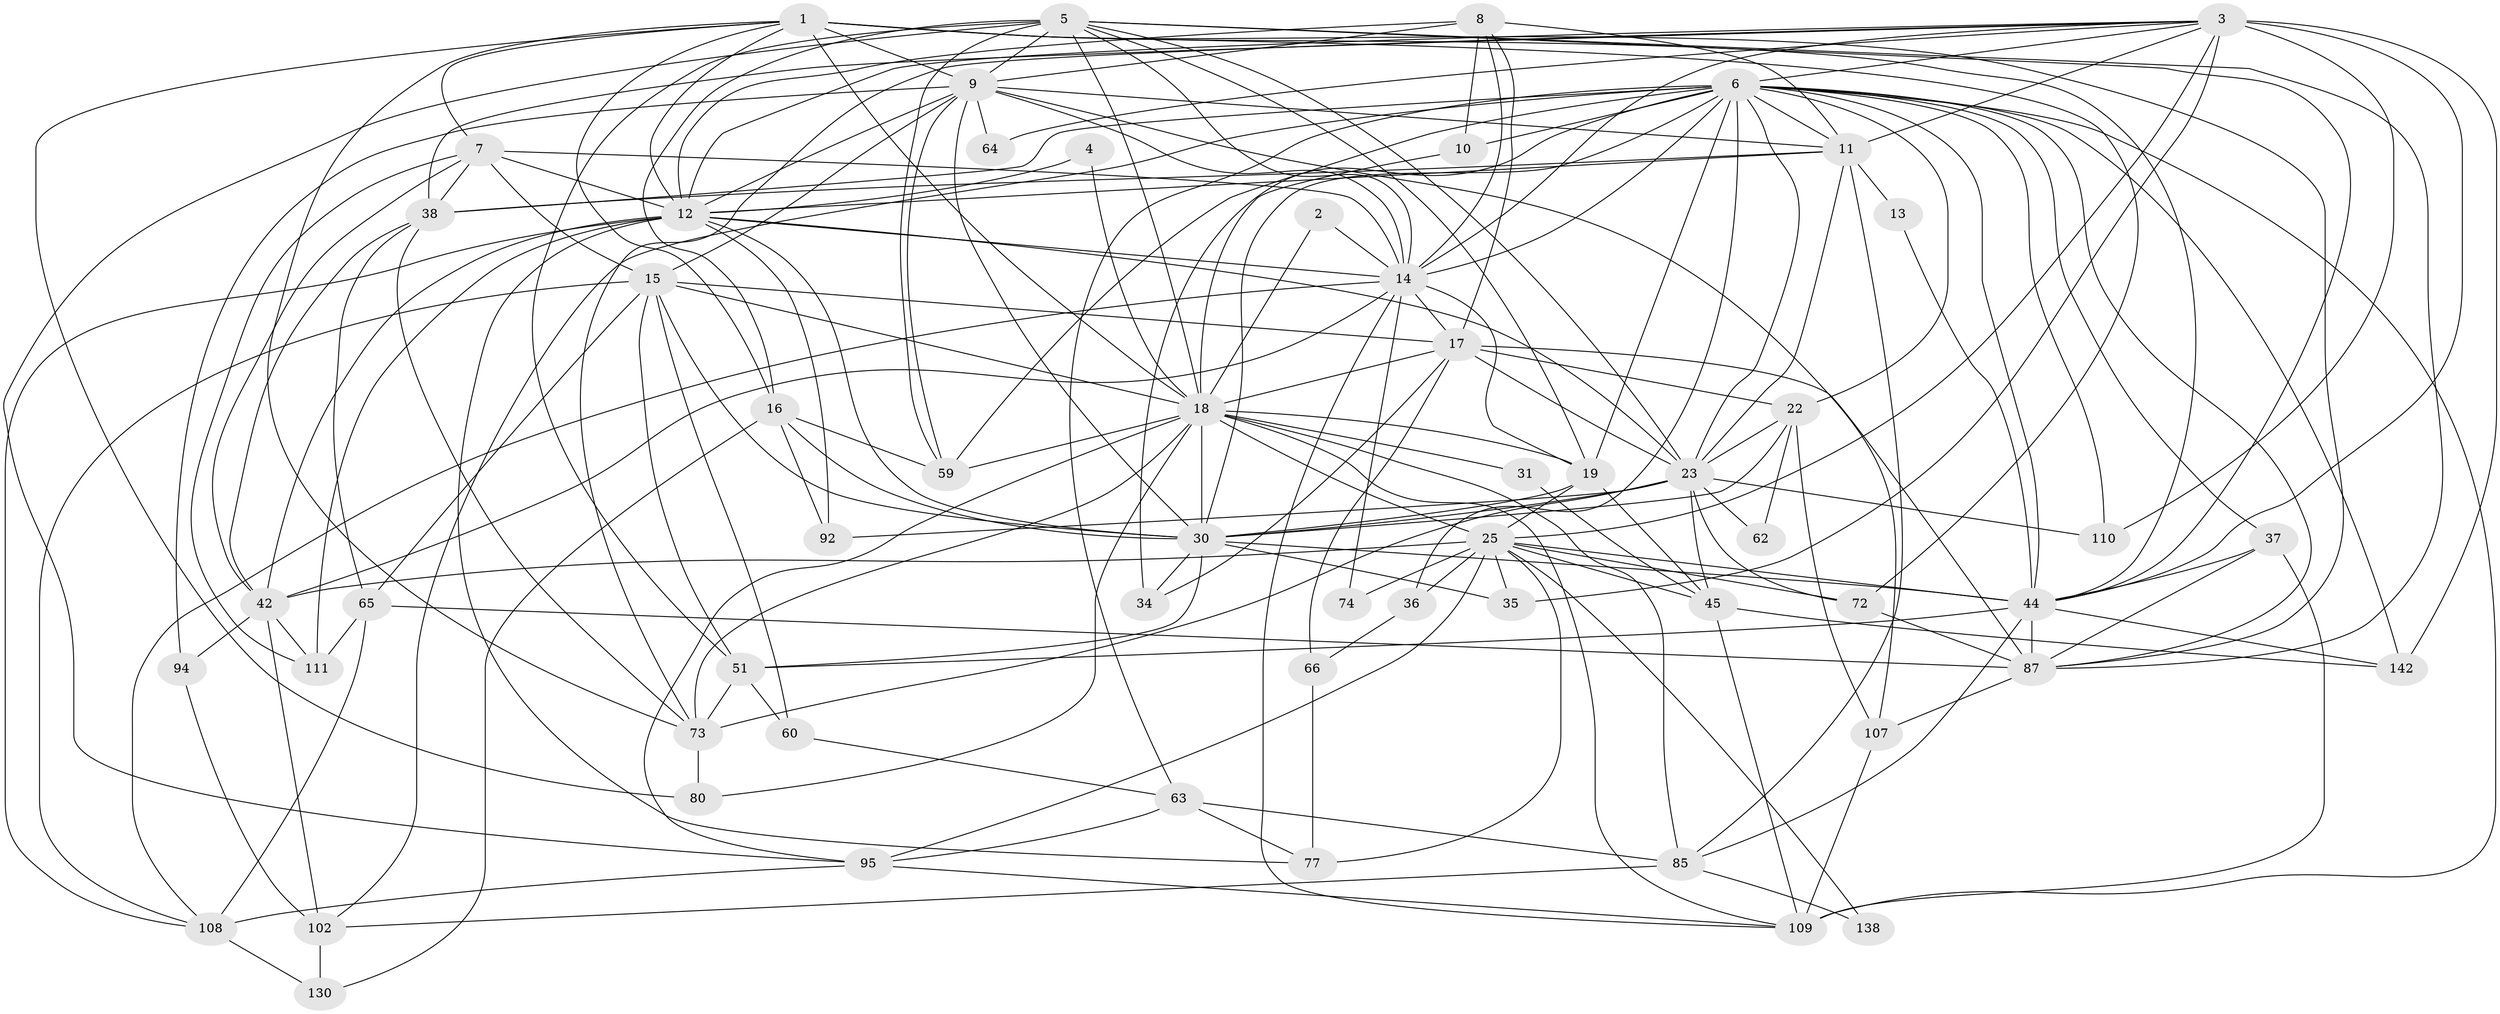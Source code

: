 // original degree distribution, {5: 0.1342281879194631, 2: 0.12751677852348994, 6: 0.09395973154362416, 4: 0.28187919463087246, 3: 0.2953020134228188, 7: 0.040268456375838924, 8: 0.026845637583892617}
// Generated by graph-tools (version 1.1) at 2025/18/03/04/25 18:18:42]
// undirected, 59 vertices, 191 edges
graph export_dot {
graph [start="1"]
  node [color=gray90,style=filled];
  1 [super="+83+122+48"];
  2;
  3 [super="+146+105+55"];
  4;
  5 [super="+86+84+124"];
  6 [super="+133+47+115+27"];
  7 [super="+89"];
  8 [super="+106+79"];
  9 [super="+32+61+68+75"];
  10 [super="+21"];
  11 [super="+126+70+88"];
  12 [super="+114+134+20"];
  13;
  14 [super="+144+103+24"];
  15 [super="+29+39+53"];
  16 [super="+76+82"];
  17 [super="+40"];
  18 [super="+81+125+49"];
  19 [super="+58+50"];
  22 [super="+69"];
  23 [super="+33+26"];
  25 [super="+28"];
  30 [super="+41+127+98"];
  31;
  34;
  35 [super="+136"];
  36;
  37;
  38 [super="+54"];
  42 [super="+97+43"];
  44 [super="+46+132+71"];
  45 [super="+57"];
  51 [super="+101"];
  59 [super="+116"];
  60;
  62;
  63;
  64;
  65;
  66 [super="+91"];
  72 [super="+112"];
  73;
  74;
  77;
  80 [super="+129+117"];
  85 [super="+93"];
  87 [super="+90"];
  92;
  94;
  95 [super="+147"];
  102 [super="+120"];
  107;
  108;
  109 [super="+121"];
  110;
  111;
  130;
  138;
  142;
  1 -- 7 [weight=2];
  1 -- 87;
  1 -- 73;
  1 -- 16;
  1 -- 72 [weight=2];
  1 -- 9;
  1 -- 12;
  1 -- 80;
  1 -- 44;
  1 -- 18 [weight=2];
  2 -- 14;
  2 -- 18;
  3 -- 64;
  3 -- 110;
  3 -- 12;
  3 -- 35 [weight=2];
  3 -- 73;
  3 -- 25;
  3 -- 142;
  3 -- 14;
  3 -- 11;
  3 -- 38;
  3 -- 44;
  3 -- 6;
  4 -- 12;
  4 -- 18;
  5 -- 51;
  5 -- 14;
  5 -- 95;
  5 -- 9;
  5 -- 16 [weight=2];
  5 -- 23;
  5 -- 19;
  5 -- 59;
  5 -- 87;
  5 -- 44;
  5 -- 18;
  6 -- 87;
  6 -- 10 [weight=2];
  6 -- 11;
  6 -- 34;
  6 -- 109;
  6 -- 14;
  6 -- 110;
  6 -- 19 [weight=2];
  6 -- 22;
  6 -- 59;
  6 -- 63;
  6 -- 44;
  6 -- 102;
  6 -- 36;
  6 -- 37;
  6 -- 38;
  6 -- 142;
  6 -- 23;
  6 -- 30;
  7 -- 111;
  7 -- 38;
  7 -- 42;
  7 -- 12;
  7 -- 14;
  7 -- 15;
  8 -- 14;
  8 -- 12;
  8 -- 10;
  8 -- 9;
  8 -- 17;
  8 -- 11;
  9 -- 107;
  9 -- 59;
  9 -- 15;
  9 -- 64;
  9 -- 94;
  9 -- 12;
  9 -- 14;
  9 -- 11;
  9 -- 30;
  10 -- 18;
  11 -- 12;
  11 -- 85;
  11 -- 13 [weight=2];
  11 -- 38;
  11 -- 23;
  12 -- 77;
  12 -- 14;
  12 -- 30;
  12 -- 111;
  12 -- 92;
  12 -- 108;
  12 -- 23 [weight=2];
  12 -- 42;
  13 -- 44;
  14 -- 74;
  14 -- 42;
  14 -- 109;
  14 -- 17;
  14 -- 19;
  14 -- 108;
  15 -- 17;
  15 -- 51;
  15 -- 108;
  15 -- 60;
  15 -- 18;
  15 -- 65;
  15 -- 30;
  16 -- 92;
  16 -- 130;
  16 -- 59;
  16 -- 30;
  17 -- 87;
  17 -- 23;
  17 -- 34;
  17 -- 18;
  17 -- 66;
  17 -- 22;
  18 -- 109;
  18 -- 19;
  18 -- 85;
  18 -- 73;
  18 -- 95;
  18 -- 80;
  18 -- 25;
  18 -- 59;
  18 -- 30 [weight=2];
  18 -- 31;
  19 -- 25;
  19 -- 45;
  19 -- 30;
  22 -- 107;
  22 -- 62;
  22 -- 23;
  22 -- 30;
  23 -- 73;
  23 -- 72;
  23 -- 62;
  23 -- 92;
  23 -- 45;
  23 -- 110;
  23 -- 30;
  25 -- 95;
  25 -- 36;
  25 -- 72;
  25 -- 74;
  25 -- 138;
  25 -- 42;
  25 -- 77;
  25 -- 45;
  25 -- 35;
  25 -- 44 [weight=2];
  30 -- 44;
  30 -- 34;
  30 -- 35;
  30 -- 51;
  31 -- 45;
  36 -- 66;
  37 -- 44;
  37 -- 109;
  37 -- 87;
  38 -- 42;
  38 -- 65;
  38 -- 73;
  42 -- 111;
  42 -- 94;
  42 -- 102;
  44 -- 85;
  44 -- 142;
  44 -- 87;
  44 -- 51 [weight=2];
  45 -- 109;
  45 -- 142;
  51 -- 60;
  51 -- 73;
  60 -- 63;
  63 -- 77;
  63 -- 95;
  63 -- 85;
  65 -- 108;
  65 -- 111;
  65 -- 87;
  66 -- 77;
  72 -- 87;
  73 -- 80 [weight=2];
  85 -- 102;
  85 -- 138;
  87 -- 107;
  94 -- 102;
  95 -- 108;
  95 -- 109;
  102 -- 130;
  107 -- 109;
  108 -- 130;
}
